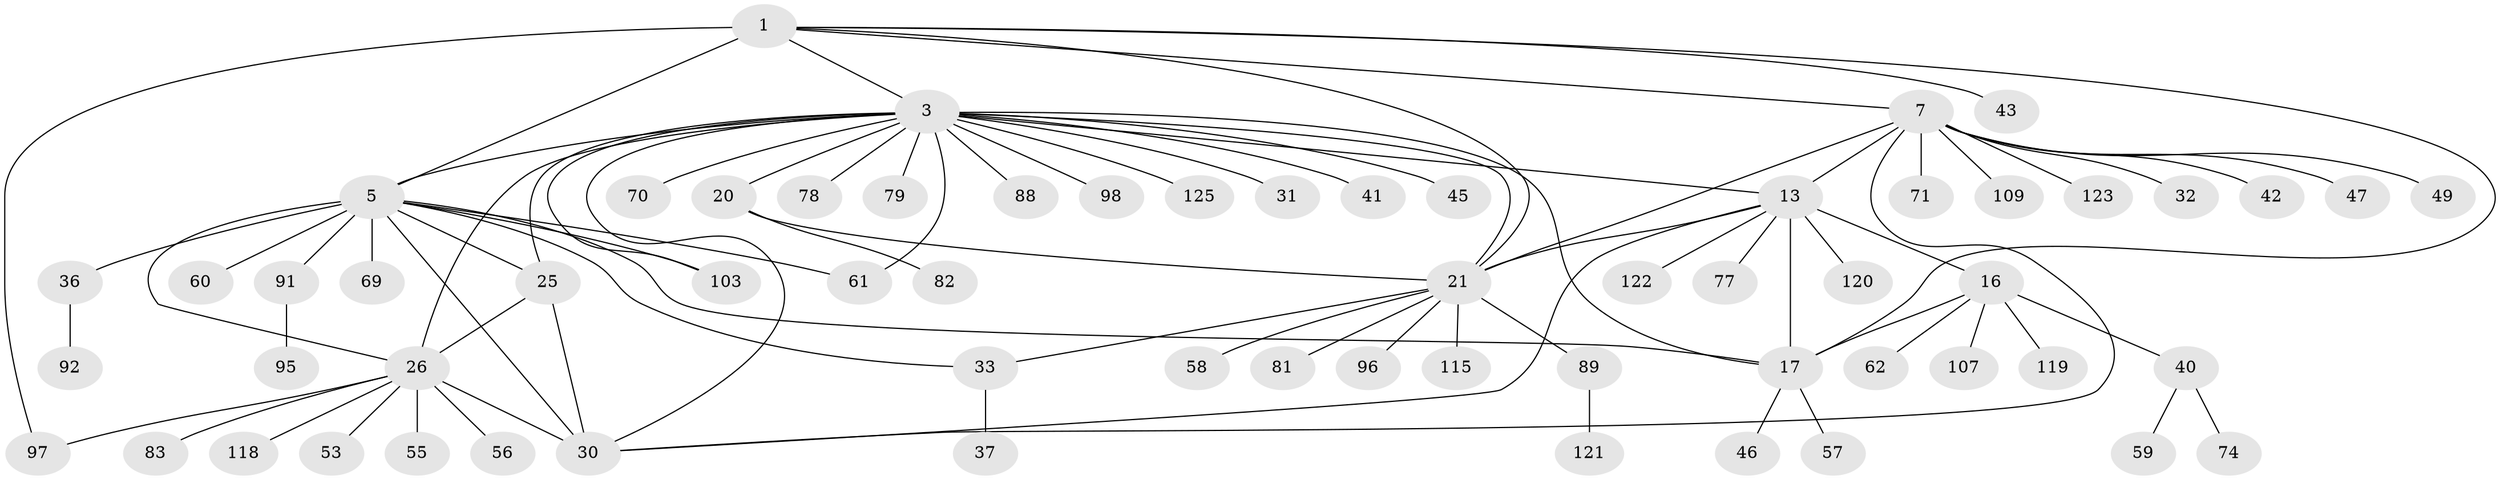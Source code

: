 // original degree distribution, {6: 0.03937007874015748, 7: 0.05511811023622047, 9: 0.05511811023622047, 12: 0.015748031496062992, 8: 0.06299212598425197, 16: 0.007874015748031496, 10: 0.007874015748031496, 1: 0.5433070866141733, 3: 0.05511811023622047, 2: 0.15748031496062992}
// Generated by graph-tools (version 1.1) at 2025/19/03/04/25 18:19:57]
// undirected, 63 vertices, 84 edges
graph export_dot {
graph [start="1"]
  node [color=gray90,style=filled];
  1 [super="+4+2"];
  3 [super="+19"];
  5 [super="+110+94+75+6"];
  7 [super="+10+8"];
  13 [super="+35+102+117+14+99+15"];
  16;
  17 [super="+18"];
  20 [super="+124"];
  21 [super="+24+64+127"];
  25 [super="+65+86+72"];
  26 [super="+44+85+52+28+29"];
  30 [super="+54+63"];
  31;
  32;
  33;
  36;
  37;
  40 [super="+66"];
  41;
  42 [super="+73"];
  43;
  45;
  46;
  47;
  49 [super="+87+84"];
  53;
  55;
  56;
  57;
  58;
  59;
  60;
  61;
  62;
  69;
  70;
  71;
  74;
  77;
  78 [super="+113"];
  79 [super="+106"];
  81;
  82;
  83;
  88;
  89;
  91;
  92;
  95;
  96 [super="+112+101"];
  97;
  98;
  103;
  107;
  109;
  115;
  118;
  119;
  120;
  121;
  122;
  123;
  125;
  1 -- 3 [weight=3];
  1 -- 5 [weight=6];
  1 -- 17;
  1 -- 97;
  1 -- 21;
  1 -- 43;
  1 -- 7;
  3 -- 5 [weight=2];
  3 -- 41;
  3 -- 61;
  3 -- 98;
  3 -- 70;
  3 -- 13;
  3 -- 78;
  3 -- 79;
  3 -- 17;
  3 -- 20 [weight=3];
  3 -- 21 [weight=6];
  3 -- 88;
  3 -- 25;
  3 -- 26;
  3 -- 31;
  3 -- 103;
  3 -- 45;
  3 -- 125;
  3 -- 30;
  5 -- 36;
  5 -- 33;
  5 -- 69;
  5 -- 103;
  5 -- 17;
  5 -- 61;
  5 -- 25;
  5 -- 26 [weight=3];
  5 -- 91;
  5 -- 60;
  5 -- 30;
  7 -- 42;
  7 -- 123;
  7 -- 32;
  7 -- 49;
  7 -- 30;
  7 -- 21;
  7 -- 71;
  7 -- 109;
  7 -- 47;
  7 -- 13 [weight=2];
  13 -- 16 [weight=3];
  13 -- 17 [weight=6];
  13 -- 77;
  13 -- 21;
  13 -- 120;
  13 -- 122;
  13 -- 30;
  16 -- 17 [weight=2];
  16 -- 40;
  16 -- 62;
  16 -- 107;
  16 -- 119;
  17 -- 46;
  17 -- 57;
  20 -- 21 [weight=2];
  20 -- 82;
  21 -- 96;
  21 -- 33;
  21 -- 81;
  21 -- 115;
  21 -- 58;
  21 -- 89;
  25 -- 26 [weight=3];
  25 -- 30;
  26 -- 30 [weight=3];
  26 -- 97;
  26 -- 53;
  26 -- 55;
  26 -- 56;
  26 -- 83;
  26 -- 118;
  33 -- 37;
  36 -- 92;
  40 -- 59;
  40 -- 74;
  89 -- 121;
  91 -- 95;
}
